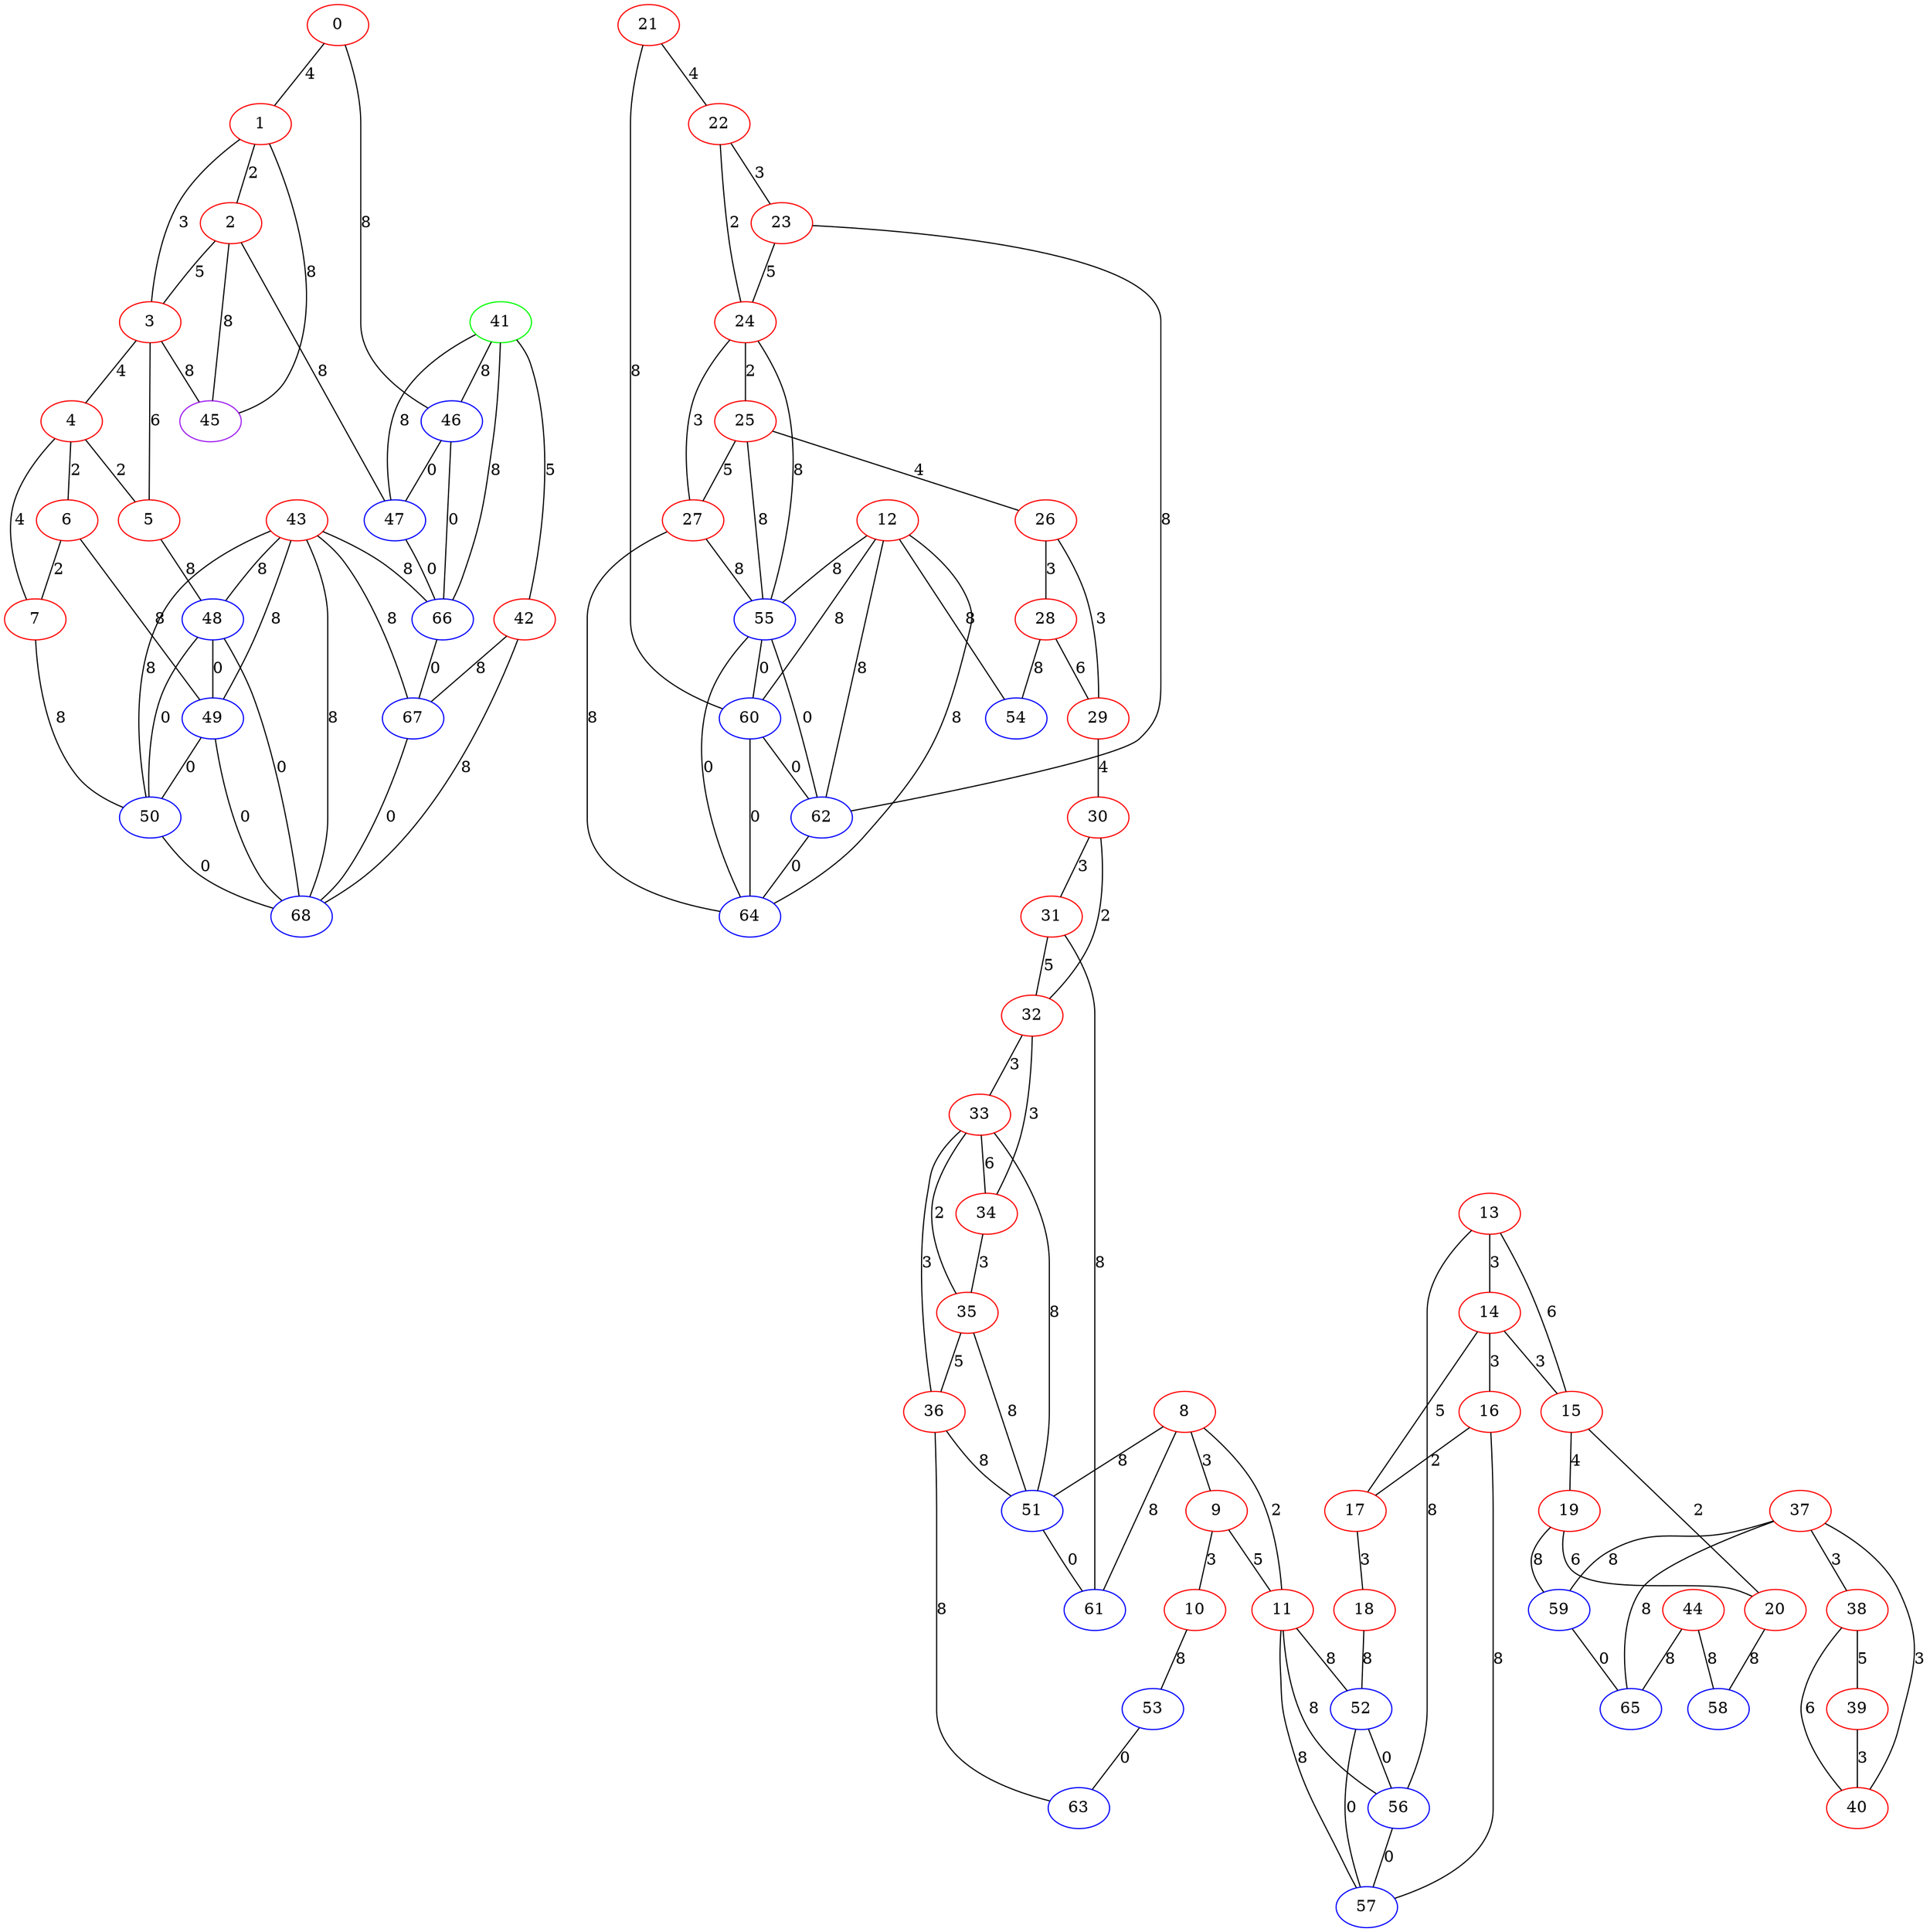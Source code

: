 graph "" {
0 [color=red, weight=1];
1 [color=red, weight=1];
2 [color=red, weight=1];
3 [color=red, weight=1];
4 [color=red, weight=1];
5 [color=red, weight=1];
6 [color=red, weight=1];
7 [color=red, weight=1];
8 [color=red, weight=1];
9 [color=red, weight=1];
10 [color=red, weight=1];
11 [color=red, weight=1];
12 [color=red, weight=1];
13 [color=red, weight=1];
14 [color=red, weight=1];
15 [color=red, weight=1];
16 [color=red, weight=1];
17 [color=red, weight=1];
18 [color=red, weight=1];
19 [color=red, weight=1];
20 [color=red, weight=1];
21 [color=red, weight=1];
22 [color=red, weight=1];
23 [color=red, weight=1];
24 [color=red, weight=1];
25 [color=red, weight=1];
26 [color=red, weight=1];
27 [color=red, weight=1];
28 [color=red, weight=1];
29 [color=red, weight=1];
30 [color=red, weight=1];
31 [color=red, weight=1];
32 [color=red, weight=1];
33 [color=red, weight=1];
34 [color=red, weight=1];
35 [color=red, weight=1];
36 [color=red, weight=1];
37 [color=red, weight=1];
38 [color=red, weight=1];
39 [color=red, weight=1];
40 [color=red, weight=1];
41 [color=green, weight=2];
42 [color=red, weight=1];
43 [color=red, weight=1];
44 [color=red, weight=1];
45 [color=purple, weight=4];
46 [color=blue, weight=3];
47 [color=blue, weight=3];
48 [color=blue, weight=3];
49 [color=blue, weight=3];
50 [color=blue, weight=3];
51 [color=blue, weight=3];
52 [color=blue, weight=3];
53 [color=blue, weight=3];
54 [color=blue, weight=3];
55 [color=blue, weight=3];
56 [color=blue, weight=3];
57 [color=blue, weight=3];
58 [color=blue, weight=3];
59 [color=blue, weight=3];
60 [color=blue, weight=3];
61 [color=blue, weight=3];
62 [color=blue, weight=3];
63 [color=blue, weight=3];
64 [color=blue, weight=3];
65 [color=blue, weight=3];
66 [color=blue, weight=3];
67 [color=blue, weight=3];
68 [color=blue, weight=3];
0 -- 1  [key=0, label=4];
0 -- 46  [key=0, label=8];
1 -- 2  [key=0, label=2];
1 -- 3  [key=0, label=3];
1 -- 45  [key=0, label=8];
2 -- 3  [key=0, label=5];
2 -- 45  [key=0, label=8];
2 -- 47  [key=0, label=8];
3 -- 4  [key=0, label=4];
3 -- 5  [key=0, label=6];
3 -- 45  [key=0, label=8];
4 -- 5  [key=0, label=2];
4 -- 6  [key=0, label=2];
4 -- 7  [key=0, label=4];
5 -- 48  [key=0, label=8];
6 -- 49  [key=0, label=8];
6 -- 7  [key=0, label=2];
7 -- 50  [key=0, label=8];
8 -- 9  [key=0, label=3];
8 -- 11  [key=0, label=2];
8 -- 61  [key=0, label=8];
8 -- 51  [key=0, label=8];
9 -- 10  [key=0, label=3];
9 -- 11  [key=0, label=5];
10 -- 53  [key=0, label=8];
11 -- 52  [key=0, label=8];
11 -- 57  [key=0, label=8];
11 -- 56  [key=0, label=8];
12 -- 64  [key=0, label=8];
12 -- 60  [key=0, label=8];
12 -- 62  [key=0, label=8];
12 -- 54  [key=0, label=8];
12 -- 55  [key=0, label=8];
13 -- 56  [key=0, label=8];
13 -- 14  [key=0, label=3];
13 -- 15  [key=0, label=6];
14 -- 16  [key=0, label=3];
14 -- 17  [key=0, label=5];
14 -- 15  [key=0, label=3];
15 -- 19  [key=0, label=4];
15 -- 20  [key=0, label=2];
16 -- 17  [key=0, label=2];
16 -- 57  [key=0, label=8];
17 -- 18  [key=0, label=3];
18 -- 52  [key=0, label=8];
19 -- 59  [key=0, label=8];
19 -- 20  [key=0, label=6];
20 -- 58  [key=0, label=8];
21 -- 60  [key=0, label=8];
21 -- 22  [key=0, label=4];
22 -- 24  [key=0, label=2];
22 -- 23  [key=0, label=3];
23 -- 24  [key=0, label=5];
23 -- 62  [key=0, label=8];
24 -- 25  [key=0, label=2];
24 -- 27  [key=0, label=3];
24 -- 55  [key=0, label=8];
25 -- 26  [key=0, label=4];
25 -- 27  [key=0, label=5];
25 -- 55  [key=0, label=8];
26 -- 28  [key=0, label=3];
26 -- 29  [key=0, label=3];
27 -- 64  [key=0, label=8];
27 -- 55  [key=0, label=8];
28 -- 29  [key=0, label=6];
28 -- 54  [key=0, label=8];
29 -- 30  [key=0, label=4];
30 -- 32  [key=0, label=2];
30 -- 31  [key=0, label=3];
31 -- 32  [key=0, label=5];
31 -- 61  [key=0, label=8];
32 -- 33  [key=0, label=3];
32 -- 34  [key=0, label=3];
33 -- 51  [key=0, label=8];
33 -- 34  [key=0, label=6];
33 -- 35  [key=0, label=2];
33 -- 36  [key=0, label=3];
34 -- 35  [key=0, label=3];
35 -- 51  [key=0, label=8];
35 -- 36  [key=0, label=5];
36 -- 51  [key=0, label=8];
36 -- 63  [key=0, label=8];
37 -- 40  [key=0, label=3];
37 -- 65  [key=0, label=8];
37 -- 59  [key=0, label=8];
37 -- 38  [key=0, label=3];
38 -- 40  [key=0, label=6];
38 -- 39  [key=0, label=5];
39 -- 40  [key=0, label=3];
41 -- 42  [key=0, label=5];
41 -- 66  [key=0, label=8];
41 -- 46  [key=0, label=8];
41 -- 47  [key=0, label=8];
42 -- 67  [key=0, label=8];
42 -- 68  [key=0, label=8];
43 -- 66  [key=0, label=8];
43 -- 67  [key=0, label=8];
43 -- 68  [key=0, label=8];
43 -- 48  [key=0, label=8];
43 -- 49  [key=0, label=8];
43 -- 50  [key=0, label=8];
44 -- 65  [key=0, label=8];
44 -- 58  [key=0, label=8];
46 -- 66  [key=0, label=0];
46 -- 47  [key=0, label=0];
47 -- 66  [key=0, label=0];
48 -- 49  [key=0, label=0];
48 -- 50  [key=0, label=0];
48 -- 68  [key=0, label=0];
49 -- 50  [key=0, label=0];
49 -- 68  [key=0, label=0];
50 -- 68  [key=0, label=0];
51 -- 61  [key=0, label=0];
52 -- 56  [key=0, label=0];
52 -- 57  [key=0, label=0];
53 -- 63  [key=0, label=0];
55 -- 64  [key=0, label=0];
55 -- 60  [key=0, label=0];
55 -- 62  [key=0, label=0];
56 -- 57  [key=0, label=0];
59 -- 65  [key=0, label=0];
60 -- 64  [key=0, label=0];
60 -- 62  [key=0, label=0];
62 -- 64  [key=0, label=0];
66 -- 67  [key=0, label=0];
67 -- 68  [key=0, label=0];
}
